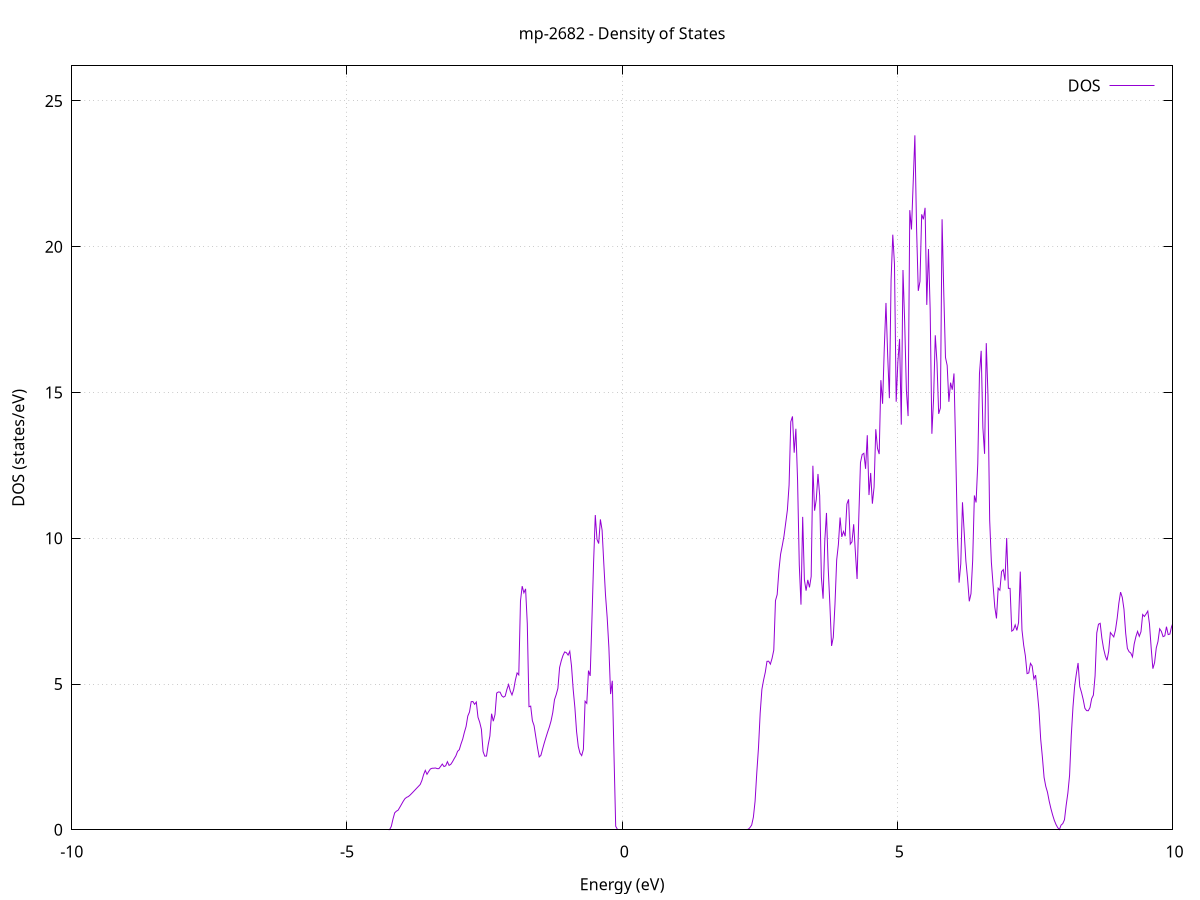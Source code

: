 set title 'mp-2682 - Density of States'
set xlabel 'Energy (eV)'
set ylabel 'DOS (states/eV)'
set grid
set xrange [-10:10]
set yrange [0:26.204]
set xzeroaxis lt -1
set terminal png size 800,600
set output 'mp-2682_dos_gnuplot.png'
plot '-' using 1:2 with lines title 'DOS'
-41.291700 0.000000
-41.260800 0.000000
-41.229900 0.000000
-41.199000 0.000000
-41.168100 0.000000
-41.137200 0.000000
-41.106300 0.000000
-41.075500 0.000000
-41.044600 0.000000
-41.013700 0.000000
-40.982800 0.000000
-40.951900 0.000000
-40.921000 0.000000
-40.890100 0.000000
-40.859200 0.000000
-40.828300 0.000000
-40.797500 0.000000
-40.766600 0.000000
-40.735700 0.000000
-40.704800 0.000000
-40.673900 0.000000
-40.643000 0.000000
-40.612100 0.000000
-40.581200 0.000000
-40.550400 0.000000
-40.519500 0.000000
-40.488600 0.000000
-40.457700 0.000000
-40.426800 0.000000
-40.395900 0.000000
-40.365000 0.000000
-40.334100 0.000000
-40.303200 0.000000
-40.272400 0.000000
-40.241500 0.000000
-40.210600 0.000000
-40.179700 0.000000
-40.148800 0.000000
-40.117900 0.000000
-40.087000 0.000000
-40.056100 0.000000
-40.025200 0.000000
-39.994400 0.000000
-39.963500 0.000000
-39.932600 0.000000
-39.901700 0.000000
-39.870800 0.000000
-39.839900 0.000000
-39.809000 0.000000
-39.778100 0.000000
-39.747300 0.000000
-39.716400 0.000000
-39.685500 0.000000
-39.654600 0.000000
-39.623700 0.000000
-39.592800 0.000000
-39.561900 0.000000
-39.531000 0.000000
-39.500100 0.000000
-39.469300 0.000000
-39.438400 0.000000
-39.407500 0.000000
-39.376600 0.000000
-39.345700 0.000000
-39.314800 0.000000
-39.283900 0.000000
-39.253000 0.000000
-39.222100 0.000000
-39.191300 0.000000
-39.160400 0.000000
-39.129500 0.000000
-39.098600 0.000000
-39.067700 0.000000
-39.036800 0.000000
-39.005900 0.000000
-38.975000 0.000000
-38.944200 0.000000
-38.913300 0.000000
-38.882400 0.000000
-38.851500 0.000000
-38.820600 0.000000
-38.789700 0.000000
-38.758800 0.000000
-38.727900 0.000000
-38.697000 0.000000
-38.666200 0.000000
-38.635300 0.000000
-38.604400 0.000000
-38.573500 0.000000
-38.542600 0.000000
-38.511700 0.000000
-38.480800 0.000000
-38.449900 0.000000
-38.419000 2407.643200
-38.388200 0.000000
-38.357300 0.000000
-38.326400 0.000000
-38.295500 0.000000
-38.264600 0.000000
-38.233700 0.000000
-38.202800 0.000000
-38.171900 0.000000
-38.141100 0.000000
-38.110200 0.000000
-38.079300 0.000000
-38.048400 0.000000
-38.017500 0.000000
-37.986600 0.000000
-37.955700 0.000000
-37.924800 0.000000
-37.893900 0.000000
-37.863100 0.000000
-37.832200 0.000000
-37.801300 0.000000
-37.770400 0.000000
-37.739500 0.000000
-37.708600 0.000000
-37.677700 0.000000
-37.646800 0.000000
-37.615900 0.000000
-37.585100 0.000000
-37.554200 0.000000
-37.523300 0.000000
-37.492400 0.000000
-37.461500 0.000000
-37.430600 0.000000
-37.399700 0.000000
-37.368800 0.000000
-37.337900 0.000000
-37.307100 0.000000
-37.276200 0.000000
-37.245300 0.000000
-37.214400 0.000000
-37.183500 0.000000
-37.152600 0.000000
-37.121700 0.000000
-37.090800 0.000000
-37.060000 0.000000
-37.029100 0.000000
-36.998200 0.000000
-36.967300 0.000000
-36.936400 0.000000
-36.905500 0.000000
-36.874600 0.000000
-36.843700 0.000000
-36.812800 0.000000
-36.782000 0.000000
-36.751100 0.000000
-36.720200 0.000000
-36.689300 0.000000
-36.658400 0.000000
-36.627500 0.000000
-36.596600 0.000000
-36.565700 0.000000
-36.534800 0.000000
-36.504000 0.000000
-36.473100 0.000000
-36.442200 0.000000
-36.411300 0.000000
-36.380400 0.000000
-36.349500 0.000000
-36.318600 0.000000
-36.287700 0.000000
-36.256900 0.000000
-36.226000 0.000000
-36.195100 0.000000
-36.164200 0.000000
-36.133300 0.000000
-36.102400 0.000000
-36.071500 0.000000
-36.040600 0.000000
-36.009700 0.000000
-35.978900 0.000000
-35.948000 0.000000
-35.917100 0.000000
-35.886200 0.000000
-35.855300 0.000000
-35.824400 0.000000
-35.793500 0.000000
-35.762600 0.000000
-35.731700 0.000000
-35.700900 0.000000
-35.670000 0.000000
-35.639100 0.000000
-35.608200 0.000000
-35.577300 0.000000
-35.546400 0.000000
-35.515500 0.000000
-35.484600 0.000000
-35.453800 0.000000
-35.422900 0.000000
-35.392000 0.000000
-35.361100 0.000000
-35.330200 0.000000
-35.299300 0.000000
-35.268400 0.000000
-35.237500 0.000000
-35.206600 0.000000
-35.175800 0.000000
-35.144900 0.000000
-35.114000 0.000000
-35.083100 0.000000
-35.052200 0.000000
-35.021300 0.000000
-34.990400 0.000000
-34.959500 0.000000
-34.928600 0.000000
-34.897800 0.000000
-34.866900 0.000000
-34.836000 0.000000
-34.805100 0.000000
-34.774200 0.000000
-34.743300 0.000000
-34.712400 0.000000
-34.681500 0.000000
-34.650700 0.000000
-34.619800 0.000000
-34.588900 0.000000
-34.558000 0.000000
-34.527100 0.000000
-34.496200 0.000000
-34.465300 0.000000
-34.434400 0.000000
-34.403500 0.000000
-34.372700 0.000000
-34.341800 0.000000
-34.310900 0.000000
-34.280000 0.000000
-34.249100 0.000000
-34.218200 0.000000
-34.187300 0.000000
-34.156400 0.000000
-34.125500 0.000000
-34.094700 0.000000
-34.063800 0.000000
-34.032900 0.000000
-34.002000 0.000000
-33.971100 0.000000
-33.940200 0.000000
-33.909300 0.000000
-33.878400 0.000000
-33.847600 0.000000
-33.816700 0.000000
-33.785800 0.000000
-33.754900 0.000000
-33.724000 0.000000
-33.693100 0.000000
-33.662200 0.000000
-33.631300 0.000000
-33.600400 0.000000
-33.569600 0.000000
-33.538700 0.000000
-33.507800 0.000000
-33.476900 0.000000
-33.446000 0.000000
-33.415100 0.000000
-33.384200 0.000000
-33.353300 0.000000
-33.322400 0.000000
-33.291600 0.000000
-33.260700 0.000000
-33.229800 0.000000
-33.198900 0.000000
-33.168000 0.000000
-33.137100 0.000000
-33.106200 0.000000
-33.075300 0.000000
-33.044500 0.000000
-33.013600 0.000000
-32.982700 0.000000
-32.951800 0.000000
-32.920900 0.000000
-32.890000 0.000000
-32.859100 0.000000
-32.828200 0.000000
-32.797300 0.000000
-32.766500 0.000000
-32.735600 0.000000
-32.704700 0.000000
-32.673800 0.000000
-32.642900 0.000000
-32.612000 0.000000
-32.581100 0.000000
-32.550200 0.000000
-32.519300 0.000000
-32.488500 0.000000
-32.457600 0.000000
-32.426700 0.000000
-32.395800 0.000000
-32.364900 0.000000
-32.334000 0.000000
-32.303100 0.000000
-32.272200 0.000000
-32.241400 0.000000
-32.210500 0.000000
-32.179600 0.000000
-32.148700 0.000000
-32.117800 0.000000
-32.086900 0.000000
-32.056000 0.000000
-32.025100 0.000000
-31.994200 0.000000
-31.963400 0.000000
-31.932500 0.000000
-31.901600 0.000000
-31.870700 0.000000
-31.839800 0.000000
-31.808900 0.000000
-31.778000 0.000000
-31.747100 0.000000
-31.716200 0.000000
-31.685400 0.000000
-31.654500 0.000000
-31.623600 0.000000
-31.592700 0.000000
-31.561800 0.000000
-31.530900 0.000000
-31.500000 0.000000
-31.469100 0.000000
-31.438300 0.000000
-31.407400 0.000000
-31.376500 0.000000
-31.345600 0.000000
-31.314700 0.000000
-31.283800 0.000000
-31.252900 0.000000
-31.222000 0.000000
-31.191100 0.000000
-31.160300 0.000000
-31.129400 0.000000
-31.098500 0.000000
-31.067600 0.000000
-31.036700 0.000000
-31.005800 0.000000
-30.974900 0.000000
-30.944000 0.000000
-30.913100 0.000000
-30.882300 0.000000
-30.851400 0.000000
-30.820500 0.000000
-30.789600 0.000000
-30.758700 0.000000
-30.727800 0.000000
-30.696900 0.000000
-30.666000 0.000000
-30.635200 0.000000
-30.604300 0.000000
-30.573400 0.000000
-30.542500 0.000000
-30.511600 0.000000
-30.480700 0.000000
-30.449800 0.000000
-30.418900 0.000000
-30.388000 0.000000
-30.357200 0.000000
-30.326300 0.000000
-30.295400 0.000000
-30.264500 0.000000
-30.233600 0.000000
-30.202700 0.000000
-30.171800 0.000000
-30.140900 0.000000
-30.110000 0.000000
-30.079200 0.000000
-30.048300 0.000000
-30.017400 0.000000
-29.986500 0.000000
-29.955600 0.000000
-29.924700 0.000000
-29.893800 0.000000
-29.862900 0.000000
-29.832100 0.000000
-29.801200 0.000000
-29.770300 0.000000
-29.739400 0.000000
-29.708500 0.000000
-29.677600 0.000000
-29.646700 0.000000
-29.615800 0.000000
-29.584900 0.000000
-29.554100 0.000000
-29.523200 0.000000
-29.492300 0.000000
-29.461400 0.000000
-29.430500 0.000000
-29.399600 0.000000
-29.368700 0.000000
-29.337800 0.000000
-29.306900 0.000000
-29.276100 0.000000
-29.245200 0.000000
-29.214300 0.000000
-29.183400 0.000000
-29.152500 0.000000
-29.121600 0.000000
-29.090700 0.000000
-29.059800 0.000000
-29.029000 0.000000
-28.998100 0.000000
-28.967200 0.000000
-28.936300 0.000000
-28.905400 0.000000
-28.874500 0.000000
-28.843600 0.000000
-28.812700 0.000000
-28.781800 0.000000
-28.751000 0.000000
-28.720100 0.000000
-28.689200 0.000000
-28.658300 0.000000
-28.627400 0.000000
-28.596500 0.000000
-28.565600 0.000000
-28.534700 0.000000
-28.503800 0.000000
-28.473000 0.000000
-28.442100 0.000000
-28.411200 0.000000
-28.380300 0.000000
-28.349400 0.000000
-28.318500 0.000000
-28.287600 0.000000
-28.256700 0.000000
-28.225900 0.000000
-28.195000 0.000000
-28.164100 0.000000
-28.133200 0.000000
-28.102300 0.000000
-28.071400 0.000000
-28.040500 0.000000
-28.009600 0.000000
-27.978700 0.000000
-27.947900 0.000000
-27.917000 0.000000
-27.886100 0.000000
-27.855200 0.000000
-27.824300 0.000000
-27.793400 0.000000
-27.762500 0.000000
-27.731600 0.000000
-27.700700 0.000000
-27.669900 0.000000
-27.639000 0.000000
-27.608100 0.000000
-27.577200 0.000000
-27.546300 0.000000
-27.515400 0.000000
-27.484500 0.000000
-27.453600 0.000000
-27.422800 0.000000
-27.391900 0.000000
-27.361000 0.000000
-27.330100 0.000000
-27.299200 0.000000
-27.268300 0.000000
-27.237400 0.000000
-27.206500 0.000000
-27.175600 0.000000
-27.144800 0.000000
-27.113900 0.000000
-27.083000 0.000000
-27.052100 0.000000
-27.021200 0.000000
-26.990300 0.000000
-26.959400 0.000000
-26.928500 0.000000
-26.897600 0.000000
-26.866800 0.000000
-26.835900 0.000000
-26.805000 0.000000
-26.774100 0.000000
-26.743200 0.000000
-26.712300 0.000000
-26.681400 0.000000
-26.650500 0.000000
-26.619600 0.000000
-26.588800 0.000000
-26.557900 0.000000
-26.527000 0.000000
-26.496100 0.000000
-26.465200 0.000000
-26.434300 0.000000
-26.403400 0.000000
-26.372500 0.000000
-26.341700 0.000000
-26.310800 0.000000
-26.279900 0.000000
-26.249000 0.000000
-26.218100 0.000000
-26.187200 0.000000
-26.156300 0.000000
-26.125400 0.000000
-26.094500 0.000000
-26.063700 0.000000
-26.032800 0.000000
-26.001900 0.000000
-25.971000 0.000000
-25.940100 0.000000
-25.909200 0.000000
-25.878300 0.000000
-25.847400 0.000000
-25.816500 0.000000
-25.785700 0.000000
-25.754800 0.000000
-25.723900 0.000000
-25.693000 0.000000
-25.662100 0.000000
-25.631200 0.000000
-25.600300 0.000000
-25.569400 0.000000
-25.538600 0.000000
-25.507700 0.000000
-25.476800 0.000000
-25.445900 0.000000
-25.415000 0.000000
-25.384100 0.000000
-25.353200 0.000000
-25.322300 0.000000
-25.291400 0.000000
-25.260600 0.000000
-25.229700 0.000000
-25.198800 0.000000
-25.167900 0.000000
-25.137000 0.000000
-25.106100 0.000000
-25.075200 0.000000
-25.044300 0.000000
-25.013400 0.000000
-24.982600 0.000000
-24.951700 0.000000
-24.920800 0.000000
-24.889900 0.000000
-24.859000 0.000000
-24.828100 0.000000
-24.797200 0.000000
-24.766300 0.000000
-24.735500 0.000000
-24.704600 0.000000
-24.673700 0.000000
-24.642800 0.000000
-24.611900 0.000000
-24.581000 0.000000
-24.550100 0.000000
-24.519200 0.000000
-24.488300 0.000000
-24.457500 0.000000
-24.426600 0.000000
-24.395700 0.000000
-24.364800 0.000000
-24.333900 0.000000
-24.303000 0.000000
-24.272100 0.000000
-24.241200 0.000000
-24.210300 0.000000
-24.179500 0.000000
-24.148600 0.000000
-24.117700 0.000000
-24.086800 0.000000
-24.055900 0.000000
-24.025000 0.000000
-23.994100 0.000000
-23.963200 0.000000
-23.932400 0.000000
-23.901500 0.000000
-23.870600 0.000000
-23.839700 0.000000
-23.808800 0.000000
-23.777900 0.000000
-23.747000 0.000000
-23.716100 0.000000
-23.685200 0.000000
-23.654400 0.000000
-23.623500 0.000000
-23.592600 0.000000
-23.561700 0.000000
-23.530800 0.000000
-23.499900 0.000000
-23.469000 0.000000
-23.438100 0.000000
-23.407200 0.000000
-23.376400 0.000000
-23.345500 0.000000
-23.314600 0.000000
-23.283700 0.000000
-23.252800 0.000000
-23.221900 0.000000
-23.191000 0.000000
-23.160100 0.000000
-23.129300 0.000000
-23.098400 0.000000
-23.067500 0.000000
-23.036600 0.000000
-23.005700 0.000000
-22.974800 0.000000
-22.943900 0.000000
-22.913000 0.000000
-22.882100 0.000000
-22.851300 0.000000
-22.820400 0.000000
-22.789500 0.000000
-22.758600 0.000000
-22.727700 0.000000
-22.696800 0.000000
-22.665900 0.000000
-22.635000 0.000000
-22.604100 0.000000
-22.573300 0.000000
-22.542400 0.000000
-22.511500 0.000000
-22.480600 0.000000
-22.449700 0.000000
-22.418800 0.000000
-22.387900 0.000000
-22.357000 0.000000
-22.326200 0.000000
-22.295300 0.000000
-22.264400 0.000000
-22.233500 0.000000
-22.202600 0.000000
-22.171700 0.000000
-22.140800 0.000000
-22.109900 0.000000
-22.079000 0.000000
-22.048200 0.000000
-22.017300 0.000000
-21.986400 0.000000
-21.955500 0.000000
-21.924600 0.000000
-21.893700 0.000000
-21.862800 0.000000
-21.831900 0.000000
-21.801000 0.000000
-21.770200 0.000000
-21.739300 0.000000
-21.708400 0.000000
-21.677500 0.000000
-21.646600 0.000000
-21.615700 0.000000
-21.584800 0.000000
-21.553900 0.000000
-21.523100 0.000000
-21.492200 0.000000
-21.461300 0.000000
-21.430400 0.000000
-21.399500 0.000000
-21.368600 0.000000
-21.337700 0.000000
-21.306800 0.000000
-21.275900 0.000000
-21.245100 0.000000
-21.214200 0.000000
-21.183300 0.000000
-21.152400 0.000000
-21.121500 0.000000
-21.090600 0.000000
-21.059700 0.000000
-21.028800 0.000000
-20.997900 0.000000
-20.967100 0.000000
-20.936200 0.000000
-20.905300 0.000000
-20.874400 0.000000
-20.843500 0.000000
-20.812600 0.000000
-20.781700 0.000000
-20.750800 0.000000
-20.720000 0.000000
-20.689100 0.000000
-20.658200 0.000000
-20.627300 0.000000
-20.596400 0.000000
-20.565500 0.000000
-20.534600 0.000000
-20.503700 0.000000
-20.472800 0.000000
-20.442000 0.000000
-20.411100 0.000000
-20.380200 0.000000
-20.349300 0.000000
-20.318400 0.000000
-20.287500 0.000000
-20.256600 0.000000
-20.225700 0.000000
-20.194800 0.000000
-20.164000 0.000000
-20.133100 0.000000
-20.102200 0.000000
-20.071300 0.000000
-20.040400 0.000000
-20.009500 0.000000
-19.978600 0.000000
-19.947700 0.000000
-19.916900 0.000000
-19.886000 0.000000
-19.855100 0.000000
-19.824200 0.000000
-19.793300 0.000000
-19.762400 0.000000
-19.731500 0.000000
-19.700600 0.000000
-19.669700 0.000000
-19.638900 0.000000
-19.608000 0.000000
-19.577100 0.000000
-19.546200 0.000000
-19.515300 0.000000
-19.484400 0.000000
-19.453500 0.000000
-19.422600 0.000000
-19.391700 0.000000
-19.360900 0.000000
-19.330000 0.000000
-19.299100 0.000000
-19.268200 0.000000
-19.237300 0.000000
-19.206400 0.000000
-19.175500 0.000000
-19.144600 0.000000
-19.113800 0.000000
-19.082900 0.000000
-19.052000 0.000000
-19.021100 0.000000
-18.990200 0.000000
-18.959300 0.000000
-18.928400 0.000000
-18.897500 0.000000
-18.866600 0.000000
-18.835800 0.000000
-18.804900 0.000000
-18.774000 0.000000
-18.743100 0.000000
-18.712200 0.000000
-18.681300 0.000000
-18.650400 0.000000
-18.619500 0.000000
-18.588600 0.000000
-18.557800 0.000000
-18.526900 0.000000
-18.496000 0.000000
-18.465100 0.000000
-18.434200 0.000000
-18.403300 0.000000
-18.372400 0.000000
-18.341500 0.000000
-18.310700 0.000000
-18.279800 0.000000
-18.248900 0.000000
-18.218000 0.000000
-18.187100 0.000000
-18.156200 0.000000
-18.125300 0.000000
-18.094400 0.000000
-18.063500 0.000000
-18.032700 0.000000
-18.001800 0.000000
-17.970900 0.000000
-17.940000 0.000000
-17.909100 0.000000
-17.878200 0.000000
-17.847300 0.000000
-17.816400 0.000000
-17.785500 0.000000
-17.754700 0.000000
-17.723800 0.000000
-17.692900 0.000000
-17.662000 0.000000
-17.631100 0.000000
-17.600200 0.000000
-17.569300 0.000000
-17.538400 0.000000
-17.507600 0.000000
-17.476700 0.000000
-17.445800 0.000000
-17.414900 0.000000
-17.384000 0.000000
-17.353100 0.000000
-17.322200 0.000000
-17.291300 0.000000
-17.260400 0.000000
-17.229600 0.000000
-17.198700 0.000000
-17.167800 0.000000
-17.136900 0.000000
-17.106000 0.000000
-17.075100 0.000000
-17.044200 0.000000
-17.013300 0.000000
-16.982400 0.000000
-16.951600 0.000000
-16.920700 0.000000
-16.889800 0.000000
-16.858900 0.000000
-16.828000 0.000000
-16.797100 0.000000
-16.766200 0.000000
-16.735300 0.000000
-16.704400 0.000000
-16.673600 0.000000
-16.642700 0.000000
-16.611800 0.000000
-16.580900 0.000000
-16.550000 0.000000
-16.519100 0.000000
-16.488200 0.000000
-16.457300 0.000000
-16.426500 0.000000
-16.395600 0.000000
-16.364700 0.000000
-16.333800 0.000000
-16.302900 0.000000
-16.272000 0.000000
-16.241100 0.000000
-16.210200 0.000000
-16.179300 0.000000
-16.148500 0.000000
-16.117600 0.000000
-16.086700 0.000000
-16.055800 0.000000
-16.024900 0.000000
-15.994000 0.000000
-15.963100 0.000000
-15.932200 0.000000
-15.901300 0.000000
-15.870500 0.000000
-15.839600 0.000000
-15.808700 0.000000
-15.777800 0.000000
-15.746900 0.000000
-15.716000 0.000000
-15.685100 0.000000
-15.654200 0.000000
-15.623400 0.000000
-15.592500 0.000000
-15.561600 0.000000
-15.530700 0.000000
-15.499800 0.000000
-15.468900 0.000000
-15.438000 0.000000
-15.407100 0.000000
-15.376200 0.000000
-15.345400 0.000000
-15.314500 0.000000
-15.283600 0.000000
-15.252700 0.000000
-15.221800 0.000000
-15.190900 0.000000
-15.160000 0.000000
-15.129100 0.000000
-15.098200 0.000000
-15.067400 0.000000
-15.036500 0.000000
-15.005600 0.000000
-14.974700 0.000000
-14.943800 0.000000
-14.912900 0.000000
-14.882000 0.000000
-14.851100 0.000000
-14.820300 0.000000
-14.789400 0.000000
-14.758500 0.000000
-14.727600 0.000000
-14.696700 0.000000
-14.665800 0.000000
-14.634900 0.000000
-14.604000 0.000000
-14.573100 0.000000
-14.542300 0.000000
-14.511400 0.000000
-14.480500 0.000000
-14.449600 0.000000
-14.418700 0.000000
-14.387800 0.000000
-14.356900 0.000000
-14.326000 0.000000
-14.295100 0.000000
-14.264300 0.000000
-14.233400 0.000000
-14.202500 0.000000
-14.171600 0.000000
-14.140700 0.000000
-14.109800 0.000000
-14.078900 0.000000
-14.048000 0.000000
-14.017200 0.000000
-13.986300 0.000000
-13.955400 0.000000
-13.924500 0.000000
-13.893600 0.000000
-13.862700 0.000000
-13.831800 0.000000
-13.800900 0.000000
-13.770000 0.000000
-13.739200 0.000000
-13.708300 0.000000
-13.677400 0.000000
-13.646500 0.000000
-13.615600 0.000000
-13.584700 0.000000
-13.553800 0.000000
-13.522900 0.000000
-13.492000 0.000000
-13.461200 0.000000
-13.430300 0.000000
-13.399400 0.000000
-13.368500 0.000000
-13.337600 0.000000
-13.306700 0.000000
-13.275800 0.000000
-13.244900 0.000000
-13.214100 0.000000
-13.183200 0.000000
-13.152300 0.000000
-13.121400 0.000000
-13.090500 0.000000
-13.059600 0.000000
-13.028700 0.000000
-12.997800 0.000000
-12.966900 0.000000
-12.936100 0.000000
-12.905200 0.000000
-12.874300 0.000000
-12.843400 0.000000
-12.812500 0.000000
-12.781600 0.000000
-12.750700 0.000000
-12.719800 0.000000
-12.688900 0.000000
-12.658100 0.000000
-12.627200 0.000000
-12.596300 0.000000
-12.565400 0.000000
-12.534500 0.000000
-12.503600 0.000000
-12.472700 0.000000
-12.441800 0.000000
-12.411000 0.000000
-12.380100 0.000000
-12.349200 0.000000
-12.318300 0.000000
-12.287400 0.000000
-12.256500 0.000000
-12.225600 0.000000
-12.194700 0.000000
-12.163800 0.000000
-12.133000 0.000000
-12.102100 0.000000
-12.071200 0.000000
-12.040300 0.000000
-12.009400 0.000000
-11.978500 0.000000
-11.947600 0.000000
-11.916700 0.000000
-11.885800 0.000000
-11.855000 0.000000
-11.824100 0.000000
-11.793200 0.000000
-11.762300 0.000000
-11.731400 0.000000
-11.700500 0.000000
-11.669600 0.000000
-11.638700 0.000000
-11.607900 0.000000
-11.577000 0.000000
-11.546100 0.000000
-11.515200 0.000000
-11.484300 0.000000
-11.453400 0.000000
-11.422500 0.000000
-11.391600 0.000000
-11.360700 0.000000
-11.329900 0.000000
-11.299000 0.000000
-11.268100 0.000000
-11.237200 0.000000
-11.206300 0.000000
-11.175400 0.000000
-11.144500 0.000000
-11.113600 0.000000
-11.082700 0.000000
-11.051900 0.000000
-11.021000 0.000000
-10.990100 0.000000
-10.959200 0.000000
-10.928300 0.000000
-10.897400 0.000000
-10.866500 0.000000
-10.835600 0.000000
-10.804800 0.000000
-10.773900 0.000000
-10.743000 0.000000
-10.712100 0.000000
-10.681200 0.000000
-10.650300 0.000000
-10.619400 0.000000
-10.588500 0.000000
-10.557600 0.000000
-10.526800 0.000000
-10.495900 0.000000
-10.465000 0.000000
-10.434100 0.000000
-10.403200 0.000000
-10.372300 0.000000
-10.341400 0.000000
-10.310500 0.000000
-10.279600 0.000000
-10.248800 0.000000
-10.217900 0.000000
-10.187000 0.000000
-10.156100 0.000000
-10.125200 0.000000
-10.094300 0.000000
-10.063400 0.000000
-10.032500 0.000000
-10.001700 0.000000
-9.970800 0.000000
-9.939900 0.000000
-9.909000 0.000000
-9.878100 0.000000
-9.847200 0.000000
-9.816300 0.000000
-9.785400 0.000000
-9.754500 0.000000
-9.723700 0.000000
-9.692800 0.000000
-9.661900 0.000000
-9.631000 0.000000
-9.600100 0.000000
-9.569200 0.000000
-9.538300 0.000000
-9.507400 0.000000
-9.476500 0.000000
-9.445700 0.000000
-9.414800 0.000000
-9.383900 0.000000
-9.353000 0.000000
-9.322100 0.000000
-9.291200 0.000000
-9.260300 0.000000
-9.229400 0.000000
-9.198600 0.000000
-9.167700 0.000000
-9.136800 0.000000
-9.105900 0.000000
-9.075000 0.000000
-9.044100 0.000000
-9.013200 0.000000
-8.982300 0.000000
-8.951400 0.000000
-8.920600 0.000000
-8.889700 0.000000
-8.858800 0.000000
-8.827900 0.000000
-8.797000 0.000000
-8.766100 0.000000
-8.735200 0.000000
-8.704300 0.000000
-8.673400 0.000000
-8.642600 0.000000
-8.611700 0.000000
-8.580800 0.000000
-8.549900 0.000000
-8.519000 0.000000
-8.488100 0.000000
-8.457200 0.000000
-8.426300 0.000000
-8.395500 0.000000
-8.364600 0.000000
-8.333700 0.000000
-8.302800 0.000000
-8.271900 0.000000
-8.241000 0.000000
-8.210100 0.000000
-8.179200 0.000000
-8.148300 0.000000
-8.117500 0.000000
-8.086600 0.000000
-8.055700 0.000000
-8.024800 0.000000
-7.993900 0.000000
-7.963000 0.000000
-7.932100 0.000000
-7.901200 0.000000
-7.870300 0.000000
-7.839500 0.000000
-7.808600 0.000000
-7.777700 0.000000
-7.746800 0.000000
-7.715900 0.000000
-7.685000 0.000000
-7.654100 0.000000
-7.623200 0.000000
-7.592400 0.000000
-7.561500 0.000000
-7.530600 0.000000
-7.499700 0.000000
-7.468800 0.000000
-7.437900 0.000000
-7.407000 0.000000
-7.376100 0.000000
-7.345200 0.000000
-7.314400 0.000000
-7.283500 0.000000
-7.252600 0.000000
-7.221700 0.000000
-7.190800 0.000000
-7.159900 0.000000
-7.129000 0.000000
-7.098100 0.000000
-7.067200 0.000000
-7.036400 0.000000
-7.005500 0.000000
-6.974600 0.000000
-6.943700 0.000000
-6.912800 0.000000
-6.881900 0.000000
-6.851000 0.000000
-6.820100 0.000000
-6.789300 0.000000
-6.758400 0.000000
-6.727500 0.000000
-6.696600 0.000000
-6.665700 0.000000
-6.634800 0.000000
-6.603900 0.000000
-6.573000 0.000000
-6.542100 0.000000
-6.511300 0.000000
-6.480400 0.000000
-6.449500 0.000000
-6.418600 0.000000
-6.387700 0.000000
-6.356800 0.000000
-6.325900 0.000000
-6.295000 0.000000
-6.264100 0.000000
-6.233300 0.000000
-6.202400 0.000000
-6.171500 0.000000
-6.140600 0.000000
-6.109700 0.000000
-6.078800 0.000000
-6.047900 0.000000
-6.017000 0.000000
-5.986100 0.000000
-5.955300 0.000000
-5.924400 0.000000
-5.893500 0.000000
-5.862600 0.000000
-5.831700 0.000000
-5.800800 0.000000
-5.769900 0.000000
-5.739000 0.000000
-5.708200 0.000000
-5.677300 0.000000
-5.646400 0.000000
-5.615500 0.000000
-5.584600 0.000000
-5.553700 0.000000
-5.522800 0.000000
-5.491900 0.000000
-5.461000 0.000000
-5.430200 0.000000
-5.399300 0.000000
-5.368400 0.000000
-5.337500 0.000000
-5.306600 0.000000
-5.275700 0.000000
-5.244800 0.000000
-5.213900 0.000000
-5.183000 0.000000
-5.152200 0.000000
-5.121300 0.000000
-5.090400 0.000000
-5.059500 0.000000
-5.028600 0.000000
-4.997700 0.000000
-4.966800 0.000000
-4.935900 0.000000
-4.905100 0.000000
-4.874200 0.000000
-4.843300 0.000000
-4.812400 0.000000
-4.781500 0.000000
-4.750600 0.000000
-4.719700 0.000000
-4.688800 0.000000
-4.657900 0.000000
-4.627100 0.000000
-4.596200 0.000000
-4.565300 0.000000
-4.534400 0.000000
-4.503500 0.000000
-4.472600 0.000000
-4.441700 0.000000
-4.410800 0.000000
-4.379900 0.000000
-4.349100 0.000000
-4.318200 0.000000
-4.287300 0.000000
-4.256400 0.000000
-4.225500 0.005300
-4.194600 0.115900
-4.163700 0.369000
-4.132800 0.581100
-4.102000 0.637700
-4.071100 0.671600
-4.040200 0.769700
-4.009300 0.872000
-3.978400 0.975700
-3.947500 1.064600
-3.916600 1.112500
-3.885700 1.138100
-3.854800 1.187600
-3.824000 1.245800
-3.793100 1.306800
-3.762200 1.368400
-3.731300 1.430100
-3.700400 1.491500
-3.669500 1.552700
-3.638600 1.690500
-3.607700 1.892700
-3.576800 2.037600
-3.546000 1.902700
-3.515100 1.998900
-3.484200 2.085400
-3.453300 2.110000
-3.422400 2.112700
-3.391500 2.119200
-3.360600 2.098300
-3.329700 2.097100
-3.298900 2.173000
-3.268000 2.254700
-3.237100 2.169400
-3.206200 2.194300
-3.175300 2.335600
-3.144400 2.208700
-3.113500 2.245000
-3.082600 2.332300
-3.051700 2.440100
-3.020900 2.536500
-2.990000 2.690400
-2.959100 2.747800
-2.928200 2.942000
-2.897300 3.109500
-2.866400 3.343800
-2.835500 3.543800
-2.804600 3.901800
-2.773700 4.039600
-2.742900 4.393400
-2.712000 4.399100
-2.681100 4.303500
-2.650200 4.382500
-2.619300 3.860400
-2.588400 3.689700
-2.557500 3.447000
-2.526600 2.682900
-2.495800 2.525700
-2.464900 2.528400
-2.434000 2.913400
-2.403100 3.214800
-2.372200 3.981300
-2.341300 3.724000
-2.310400 3.950800
-2.279500 4.689600
-2.248600 4.727700
-2.217800 4.719800
-2.186900 4.595300
-2.156000 4.549300
-2.125100 4.586000
-2.094200 4.814200
-2.063300 4.982300
-2.032400 4.757400
-2.001500 4.625100
-1.970600 4.811600
-1.939800 5.135900
-1.908900 5.379600
-1.878000 5.312300
-1.847100 7.848500
-1.816200 8.357100
-1.785300 8.128000
-1.754400 8.264900
-1.723500 7.067400
-1.692700 4.221100
-1.661800 4.241300
-1.630900 3.740700
-1.600000 3.569700
-1.569100 3.191800
-1.538200 2.822800
-1.507300 2.498200
-1.476400 2.551500
-1.445500 2.771200
-1.414700 2.980100
-1.383800 3.171300
-1.352900 3.357400
-1.322000 3.530600
-1.291100 3.737400
-1.260200 4.025200
-1.229300 4.463100
-1.198400 4.636600
-1.167500 4.852300
-1.136700 5.565800
-1.105800 5.799300
-1.074900 5.978600
-1.044000 6.101100
-1.013100 6.074900
-0.982200 5.992300
-0.951300 6.121200
-0.920400 5.623100
-0.889600 4.812500
-0.858700 4.190500
-0.827800 3.363400
-0.796900 2.857100
-0.766000 2.628600
-0.735100 2.544400
-0.704200 2.758700
-0.673300 4.409500
-0.642400 4.337900
-0.611600 5.459300
-0.580700 5.279000
-0.549800 7.169500
-0.518900 9.168400
-0.488000 10.795900
-0.457100 9.959700
-0.426200 9.818200
-0.395300 10.647400
-0.364400 10.278900
-0.333600 9.141700
-0.302700 8.062400
-0.271800 7.279600
-0.240900 6.248900
-0.210000 4.655200
-0.179100 5.110900
-0.148200 2.579300
-0.117300 0.122200
-0.086500 0.000000
-0.055600 0.000000
-0.024700 0.000000
0.006200 0.000000
0.037100 0.000000
0.068000 0.000000
0.098900 0.000000
0.129800 0.000000
0.160700 0.000000
0.191500 0.000000
0.222400 0.000000
0.253300 0.000000
0.284200 0.000000
0.315100 0.000000
0.346000 0.000000
0.376900 0.000000
0.407800 0.000000
0.438700 0.000000
0.469500 0.000000
0.500400 0.000000
0.531300 0.000000
0.562200 0.000000
0.593100 0.000000
0.624000 0.000000
0.654900 0.000000
0.685800 0.000000
0.716600 0.000000
0.747500 0.000000
0.778400 0.000000
0.809300 0.000000
0.840200 0.000000
0.871100 0.000000
0.902000 0.000000
0.932900 0.000000
0.963800 0.000000
0.994600 0.000000
1.025500 0.000000
1.056400 0.000000
1.087300 0.000000
1.118200 0.000000
1.149100 0.000000
1.180000 0.000000
1.210900 0.000000
1.241800 0.000000
1.272600 0.000000
1.303500 0.000000
1.334400 0.000000
1.365300 0.000000
1.396200 0.000000
1.427100 0.000000
1.458000 0.000000
1.488900 0.000000
1.519700 0.000000
1.550600 0.000000
1.581500 0.000000
1.612400 0.000000
1.643300 0.000000
1.674200 0.000000
1.705100 0.000000
1.736000 0.000000
1.766900 0.000000
1.797700 0.000000
1.828600 0.000000
1.859500 0.000000
1.890400 0.000000
1.921300 0.000000
1.952200 0.000000
1.983100 0.000000
2.014000 0.000000
2.044900 0.000000
2.075700 0.000000
2.106600 0.000000
2.137500 0.000000
2.168400 0.000000
2.199300 0.000000
2.230200 0.000000
2.261100 0.000000
2.292000 0.017100
2.322800 0.077700
2.353700 0.162400
2.384600 0.431600
2.415500 0.979200
2.446400 1.955500
2.477300 2.814900
2.508200 4.002600
2.539100 4.816200
2.570000 5.136700
2.600800 5.401700
2.631700 5.777400
2.662600 5.782500
2.693500 5.682000
2.724400 5.882500
2.755300 6.164100
2.786200 7.861400
2.817100 8.068800
2.848000 8.890500
2.878800 9.450400
2.909700 9.747900
2.940600 10.073900
2.971500 10.518800
3.002400 10.967100
3.033300 11.825500
3.064200 13.995100
3.095100 14.179600
3.125900 12.934800
3.156800 13.756500
3.187700 11.977000
3.218600 9.089200
3.249500 7.721900
3.280400 10.733900
3.311300 8.579000
3.342200 8.203500
3.373100 8.571700
3.403900 8.315600
3.434800 8.690500
3.465700 12.486700
3.496600 10.945200
3.527500 11.330300
3.558400 12.205400
3.589300 11.455200
3.620200 8.658700
3.651100 7.927400
3.681900 9.904400
3.712800 10.868900
3.743700 8.992900
3.774600 7.718800
3.805500 6.307100
3.836400 6.602900
3.867300 7.739500
3.898200 9.255600
3.929000 9.782400
3.959900 10.712400
3.990800 10.047100
4.021700 10.233400
4.052600 10.069900
4.083500 11.171600
4.114400 11.334700
4.145300 9.798400
4.176200 9.877500
4.207000 10.479800
4.237900 9.525100
4.268800 8.603500
4.299700 10.704500
4.330600 12.596400
4.361500 12.874200
4.392400 12.914100
4.423300 12.382100
4.454200 13.533500
4.485000 11.482400
4.515900 12.239600
4.546800 11.185000
4.577700 11.757500
4.608600 13.740200
4.639500 13.084400
4.670400 12.887700
4.701300 15.423200
4.732200 14.613900
4.763000 16.509600
4.793900 18.072200
4.824800 16.274900
4.855700 14.805200
4.886600 18.855100
4.917500 20.414100
4.948400 19.395400
4.979300 14.684100
5.010100 16.056900
5.041000 16.837100
5.071900 13.897200
5.102800 19.202500
5.133700 17.412500
5.164600 15.084800
5.195500 14.191000
5.226400 21.255200
5.257300 20.592200
5.288100 22.186800
5.319000 23.822000
5.349900 20.628500
5.380800 18.486400
5.411700 18.809500
5.442600 21.111300
5.473500 20.940500
5.504400 21.334900
5.535300 18.005100
5.566100 19.922600
5.597000 17.828400
5.627900 13.583600
5.658800 14.782700
5.689700 16.962100
5.720600 16.027300
5.751500 14.267400
5.782400 14.467100
5.813200 20.942800
5.844100 18.424700
5.875000 16.203300
5.905900 15.925100
5.936800 14.679700
5.967700 15.337600
5.998600 15.094700
6.029500 15.652900
6.060400 13.060100
6.091200 10.191200
6.122100 8.476800
6.153000 9.123700
6.183900 11.234100
6.214800 10.209600
6.245700 9.219800
6.276600 8.607300
6.307500 7.836700
6.338400 8.094900
6.369200 9.244800
6.400100 11.467700
6.431000 11.227200
6.461900 12.559100
6.492800 15.650200
6.523700 16.429800
6.554600 13.796300
6.585500 12.895200
6.616300 16.692700
6.647200 14.901200
6.678100 10.622500
6.709000 9.174700
6.739900 8.398000
6.770800 7.641000
6.801700 7.249000
6.832600 8.286700
6.863500 8.217400
6.894300 8.856800
6.925200 8.924600
6.956100 8.551700
6.987000 10.007900
7.017900 8.280500
7.048800 8.279900
7.079700 6.814000
7.110600 6.858700
7.141500 7.028100
7.172300 6.838700
7.203200 7.107600
7.234100 8.856100
7.265000 6.853100
7.295900 6.331100
7.326800 5.965900
7.357700 5.357100
7.388600 5.379300
7.419400 5.708200
7.450300 5.616900
7.481200 5.174600
7.512100 5.304100
7.543000 4.751500
7.573900 4.109100
7.604800 3.112800
7.635700 2.495100
7.666600 1.798900
7.697400 1.488700
7.728300 1.288800
7.759200 0.984700
7.790100 0.732300
7.821000 0.513900
7.851900 0.326800
7.882800 0.182700
7.913700 0.075200
7.944600 0.007900
7.975400 0.159900
8.006300 0.211800
8.037200 0.344000
8.068100 0.841900
8.099000 1.263300
8.129900 1.867900
8.160800 3.226900
8.191700 4.213000
8.222500 4.935400
8.253400 5.356000
8.284300 5.721600
8.315200 4.915100
8.346100 4.714900
8.377000 4.471500
8.407900 4.169500
8.438800 4.087900
8.469700 4.083600
8.500500 4.189700
8.531400 4.498500
8.562300 4.618500
8.593200 5.280200
8.624100 6.753400
8.655000 7.050700
8.685900 7.082400
8.716800 6.572000
8.747700 6.214800
8.778500 5.972700
8.809400 5.810700
8.840300 6.120600
8.871200 6.766100
8.902100 6.691800
8.933000 6.615900
8.963900 6.851900
8.994800 7.257800
9.025600 7.776900
9.056500 8.152300
9.087400 7.972300
9.118300 7.565700
9.149200 6.745500
9.180100 6.221900
9.211000 6.107900
9.241900 6.062100
9.272800 5.929900
9.303600 6.369500
9.334500 6.621700
9.365400 6.804800
9.396300 6.635300
9.427200 6.793100
9.458100 7.384900
9.489000 7.316300
9.519900 7.402200
9.550800 7.501000
9.581600 7.057000
9.612500 6.240400
9.643400 5.525800
9.674300 5.731200
9.705200 6.238500
9.736100 6.457900
9.767000 6.894200
9.797900 6.804400
9.828700 6.625200
9.859600 6.652100
9.890500 6.966400
9.921400 6.694900
9.952300 6.713200
9.983200 6.966300
10.014100 7.125600
10.045000 7.345900
10.075900 6.684100
10.106700 6.547300
10.137600 7.011000
10.168500 6.139400
10.199400 5.920400
10.230300 6.034600
10.261200 6.075200
10.292100 6.407400
10.323000 7.417800
10.353900 7.147200
10.384700 7.088900
10.415600 7.417400
10.446500 6.792100
10.477400 6.975200
10.508300 7.246200
10.539200 6.825900
10.570100 6.488600
10.601000 6.473000
10.631800 6.593100
10.662700 7.195500
10.693600 7.576300
10.724500 8.476600
10.755400 7.523000
10.786300 7.170700
10.817200 6.767200
10.848100 6.793800
10.879000 6.824600
10.909800 6.215200
10.940700 5.932100
10.971600 5.913700
11.002500 6.520800
11.033400 6.104800
11.064300 5.841900
11.095200 5.572000
11.126100 4.854500
11.157000 5.286400
11.187800 6.274200
11.218700 6.239300
11.249600 6.963000
11.280500 6.951300
11.311400 7.589800
11.342300 7.441300
11.373200 7.584900
11.404100 7.615300
11.434900 7.726400
11.465800 7.614300
11.496700 7.061800
11.527600 7.312900
11.558500 7.413400
11.589400 7.648600
11.620300 7.601500
11.651200 7.860800
11.682100 8.056400
11.712900 7.551400
11.743800 7.574600
11.774700 8.395500
11.805600 7.614400
11.836500 7.449300
11.867400 7.242800
11.898300 7.073600
11.929200 6.979000
11.960100 7.538600
11.990900 7.866300
12.021800 7.384900
12.052700 6.932700
12.083600 6.908100
12.114500 6.741200
12.145400 6.347200
12.176300 7.960900
12.207200 6.222600
12.238000 6.110400
12.268900 5.717900
12.299800 4.966500
12.330700 3.580700
12.361600 3.183400
12.392500 2.590200
12.423400 2.347200
12.454300 1.841100
12.485200 1.158600
12.516000 1.119800
12.546900 1.023000
12.577800 1.015200
12.608700 1.022300
12.639600 1.079400
12.670500 1.178700
12.701400 1.341900
12.732300 1.620900
12.763200 1.777500
12.794000 1.946900
12.824900 2.175400
12.855800 2.597800
12.886700 3.468200
12.917600 2.641500
12.948500 2.174100
12.979400 2.193800
13.010300 2.290300
13.041100 2.483500
13.072000 2.703800
13.102900 2.840400
13.133800 2.965700
13.164700 3.164700
13.195600 3.376600
13.226500 3.608800
13.257400 4.961800
13.288300 3.982000
13.319100 4.048100
13.350000 4.165900
13.380900 4.822900
13.411800 4.176300
13.442700 4.146000
13.473600 4.360600
13.504500 4.813800
13.535400 4.896400
13.566300 4.970200
13.597100 5.092900
13.628000 5.365900
13.658900 5.603200
13.689800 6.021100
13.720700 6.051800
13.751600 6.140900
13.782500 6.889300
13.813400 7.867700
13.844200 7.548100
13.875100 7.690300
13.906000 7.768200
13.936900 7.391700
13.967800 7.191800
13.998700 7.057800
14.029600 6.680700
14.060500 6.615500
14.091400 7.167500
14.122200 7.709400
14.153100 8.004900
14.184000 7.794500
14.214900 7.893100
14.245800 7.990000
14.276700 7.492500
14.307600 6.637500
14.338500 6.050100
14.369400 5.711200
14.400200 6.087900
14.431100 6.320100
14.462000 6.895000
14.492900 7.585500
14.523800 7.836700
14.554700 7.949900
14.585600 7.905100
14.616500 6.771900
14.647400 6.084300
14.678200 5.728200
14.709100 5.555500
14.740000 6.288200
14.770900 7.024600
14.801800 7.968200
14.832700 8.932500
14.863600 9.141100
14.894500 8.111500
14.925300 7.381000
14.956200 7.369800
14.987100 5.400100
15.018000 6.451200
15.048900 7.372500
15.079800 8.393900
15.110700 9.499700
15.141600 9.782700
15.172500 9.108400
15.203300 7.335700
15.234200 5.975500
15.265100 5.703200
15.296000 6.670200
15.326900 7.575600
15.357800 7.710200
15.388700 7.176500
15.419600 7.141100
15.450500 7.483900
15.481300 7.875100
15.512200 8.237700
15.543100 7.824800
15.574000 6.879700
15.604900 6.357600
15.635800 8.478400
15.666700 8.823700
15.697600 9.436200
15.728400 8.493200
15.759300 7.245700
15.790200 6.965200
15.821100 7.161100
15.852000 7.279600
15.882900 7.669000
15.913800 8.546600
15.944700 9.181200
15.975600 9.016600
16.006400 8.588100
16.037300 7.813200
16.068200 7.824000
16.099100 7.020900
16.130000 7.463900
16.160900 7.067700
16.191800 7.355400
16.222700 7.324100
16.253600 7.724100
16.284400 8.644100
16.315300 9.190700
16.346200 8.986200
16.377100 8.646100
16.408000 8.577100
16.438900 8.777800
16.469800 8.482600
16.500700 7.592900
16.531500 7.558000
16.562400 8.084100
16.593300 8.136500
16.624200 7.409600
16.655100 7.768200
16.686000 8.409600
16.716900 9.332800
16.747800 9.221800
16.778700 9.320400
16.809500 9.025500
16.840400 7.499600
16.871300 7.142600
16.902200 7.710000
16.933100 7.549400
16.964000 7.553800
16.994900 7.565500
17.025800 7.835800
17.056700 9.291900
17.087500 10.384600
17.118400 7.932300
17.149300 7.359800
17.180200 7.424900
17.211100 7.142500
17.242000 6.509700
17.272900 5.995600
17.303800 5.629500
17.334600 4.766100
17.365500 3.363400
17.396400 2.796800
17.427300 2.450400
17.458200 2.053100
17.489100 1.828800
17.520000 1.591100
17.550900 1.372400
17.581800 0.848500
17.612600 0.327700
17.643500 0.080500
17.674400 0.000500
17.705300 0.000000
17.736200 0.000000
17.767100 0.000000
17.798000 0.000000
17.828900 0.000000
17.859800 0.000000
17.890600 0.000000
17.921500 0.000000
17.952400 0.000000
17.983300 0.000000
18.014200 0.000000
18.045100 0.000000
18.076000 0.000000
18.106900 0.000000
18.137700 0.000000
18.168600 0.000000
18.199500 0.000000
18.230400 0.000000
18.261300 0.000000
18.292200 0.000000
18.323100 0.000000
18.354000 0.000000
18.384900 0.000000
18.415700 0.000000
18.446600 0.000000
18.477500 0.000000
18.508400 0.000000
18.539300 0.000000
18.570200 0.000000
18.601100 0.000000
18.632000 0.000000
18.662900 0.000000
18.693700 0.000000
18.724600 0.000000
18.755500 0.000000
18.786400 0.000000
18.817300 0.000000
18.848200 0.000000
18.879100 0.000000
18.910000 0.000000
18.940800 0.000000
18.971700 0.000000
19.002600 0.000000
19.033500 0.000000
19.064400 0.000000
19.095300 0.000000
19.126200 0.000000
19.157100 0.000000
19.188000 0.000000
19.218800 0.000000
19.249700 0.000000
19.280600 0.000000
19.311500 0.000000
19.342400 0.000000
19.373300 0.000000
19.404200 0.000000
19.435100 0.000000
19.466000 0.000000
19.496800 0.000000
19.527700 0.000000
19.558600 0.000000
19.589500 0.000000
19.620400 0.000000
19.651300 0.000000
19.682200 0.000000
19.713100 0.000000
19.743900 0.000000
19.774800 0.000000
19.805700 0.000000
19.836600 0.000000
19.867500 0.000000
19.898400 0.000000
19.929300 0.000000
19.960200 0.000000
19.991100 0.000000
20.021900 0.000000
20.052800 0.000000
20.083700 0.000000
20.114600 0.000000
20.145500 0.000000
20.176400 0.000000
20.207300 0.000000
20.238200 0.000000
20.269100 0.000000
20.299900 0.000000
20.330800 0.000000
20.361700 0.000000
20.392600 0.000000
20.423500 0.000000
20.454400 0.000000
20.485300 0.000000
e
